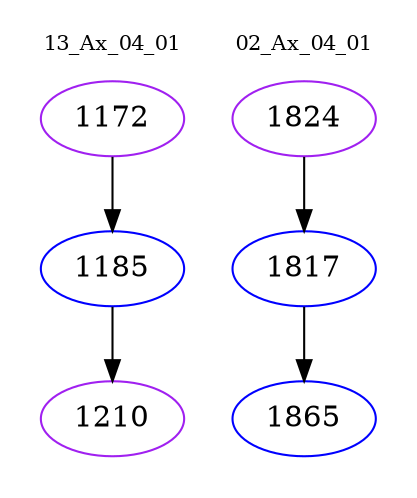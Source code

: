 digraph{
subgraph cluster_0 {
color = white
label = "13_Ax_04_01";
fontsize=10;
T0_1172 [label="1172", color="purple"]
T0_1172 -> T0_1185 [color="black"]
T0_1185 [label="1185", color="blue"]
T0_1185 -> T0_1210 [color="black"]
T0_1210 [label="1210", color="purple"]
}
subgraph cluster_1 {
color = white
label = "02_Ax_04_01";
fontsize=10;
T1_1824 [label="1824", color="purple"]
T1_1824 -> T1_1817 [color="black"]
T1_1817 [label="1817", color="blue"]
T1_1817 -> T1_1865 [color="black"]
T1_1865 [label="1865", color="blue"]
}
}
